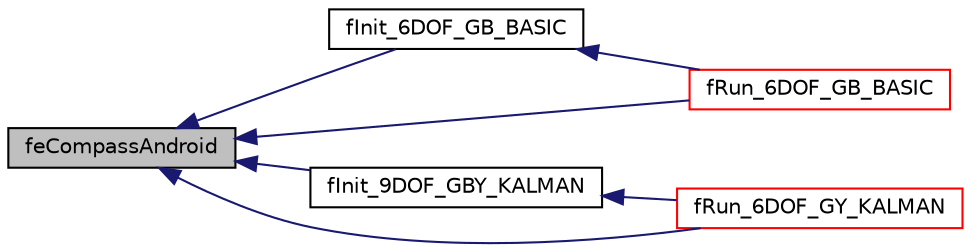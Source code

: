 digraph "feCompassAndroid"
{
  edge [fontname="Helvetica",fontsize="10",labelfontname="Helvetica",labelfontsize="10"];
  node [fontname="Helvetica",fontsize="10",shape=record];
  rankdir="LR";
  Node50 [label="feCompassAndroid",height=0.2,width=0.4,color="black", fillcolor="grey75", style="filled", fontcolor="black"];
  Node50 -> Node51 [dir="back",color="midnightblue",fontsize="10",style="solid",fontname="Helvetica"];
  Node51 [label="fInit_6DOF_GB_BASIC",height=0.2,width=0.4,color="black", fillcolor="white", style="filled",URL="$fusion_8h.html#ab5f459ab0c8c9b4123e2fb33f5061332"];
  Node51 -> Node52 [dir="back",color="midnightblue",fontsize="10",style="solid",fontname="Helvetica"];
  Node52 [label="fRun_6DOF_GB_BASIC",height=0.2,width=0.4,color="red", fillcolor="white", style="filled",URL="$fusion_8h.html#a34c550860d0e4e42bf22a2a3527043b9"];
  Node50 -> Node57 [dir="back",color="midnightblue",fontsize="10",style="solid",fontname="Helvetica"];
  Node57 [label="fInit_9DOF_GBY_KALMAN",height=0.2,width=0.4,color="black", fillcolor="white", style="filled",URL="$fusion_8h.html#a5627f82d4cbb9af1102d10ad1bea3699"];
  Node57 -> Node58 [dir="back",color="midnightblue",fontsize="10",style="solid",fontname="Helvetica"];
  Node58 [label="fRun_6DOF_GY_KALMAN",height=0.2,width=0.4,color="red", fillcolor="white", style="filled",URL="$fusion_8h.html#a942d619f897d6820d5c148bdc910f962"];
  Node50 -> Node52 [dir="back",color="midnightblue",fontsize="10",style="solid",fontname="Helvetica"];
  Node50 -> Node58 [dir="back",color="midnightblue",fontsize="10",style="solid",fontname="Helvetica"];
}
